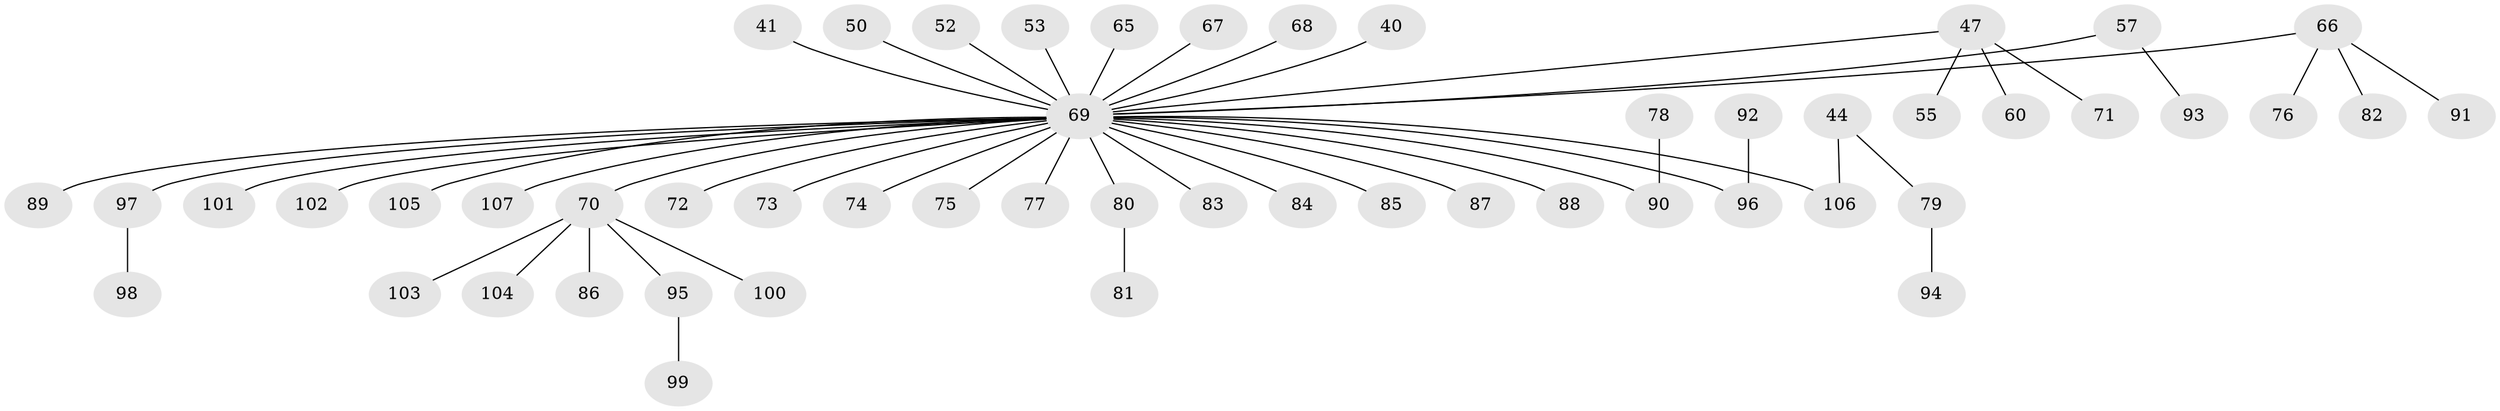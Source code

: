 // original degree distribution, {6: 0.018691588785046728, 4: 0.102803738317757, 3: 0.1308411214953271, 8: 0.009345794392523364, 5: 0.018691588785046728, 2: 0.17757009345794392, 1: 0.5420560747663551}
// Generated by graph-tools (version 1.1) at 2025/55/03/04/25 21:55:38]
// undirected, 53 vertices, 52 edges
graph export_dot {
graph [start="1"]
  node [color=gray90,style=filled];
  40;
  41;
  44;
  47;
  50;
  52;
  53;
  55;
  57;
  60;
  65;
  66 [super="+59"];
  67;
  68;
  69 [super="+9+56+43+12+18+23+24+27+30+51+33+36+37+42+61+49+64+38"];
  70 [super="+54+45+58+63"];
  71;
  72;
  73;
  74;
  75;
  76;
  77;
  78;
  79;
  80;
  81;
  82;
  83;
  84;
  85;
  86;
  87;
  88;
  89;
  90 [super="+62"];
  91;
  92;
  93;
  94;
  95;
  96 [super="+48"];
  97 [super="+31"];
  98;
  99;
  100;
  101;
  102;
  103;
  104;
  105;
  106 [super="+39"];
  107;
  40 -- 69;
  41 -- 69;
  44 -- 79;
  44 -- 106;
  47 -- 55;
  47 -- 60;
  47 -- 71;
  47 -- 69;
  50 -- 69;
  52 -- 69;
  53 -- 69;
  57 -- 93;
  57 -- 69;
  65 -- 69;
  66 -- 82;
  66 -- 69;
  66 -- 91;
  66 -- 76;
  67 -- 69;
  68 -- 69;
  69 -- 73;
  69 -- 74;
  69 -- 75;
  69 -- 83;
  69 -- 87;
  69 -- 89;
  69 -- 90;
  69 -- 102;
  69 -- 107;
  69 -- 105;
  69 -- 80;
  69 -- 96;
  69 -- 72;
  69 -- 85;
  69 -- 77;
  69 -- 97;
  69 -- 70;
  69 -- 101;
  69 -- 88;
  69 -- 84;
  69 -- 106;
  70 -- 86;
  70 -- 103;
  70 -- 104;
  70 -- 95;
  70 -- 100;
  78 -- 90;
  79 -- 94;
  80 -- 81;
  92 -- 96;
  95 -- 99;
  97 -- 98;
}
